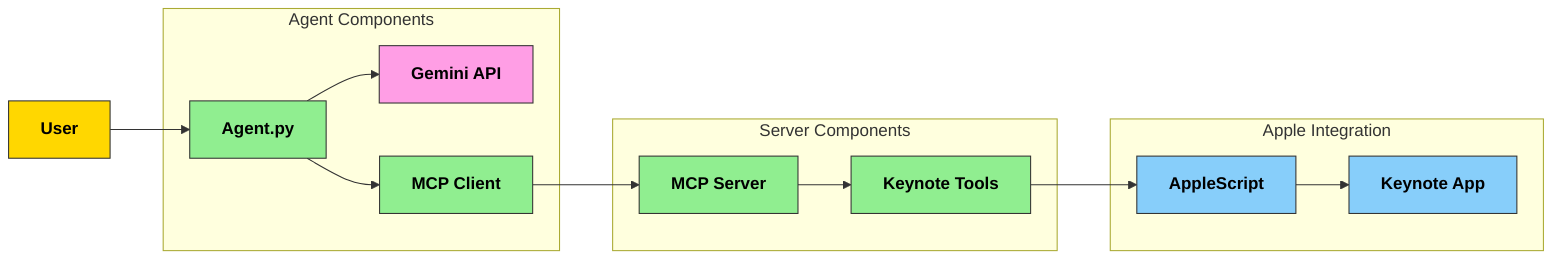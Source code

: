 graph LR
    %% Define styles with brighter colors and dark black text
    classDef llmComponent fill:#FF9EE5,stroke:#333,stroke-width:1px,color:#000000,font-weight:bold
    classDef mcpComponent fill:#90EE90,stroke:#333,stroke-width:1px,color:#000000,font-weight:bold
    classDef appleComponent fill:#87CEFA,stroke:#333,stroke-width:1px,color:#000000,font-weight:bold
    classDef utilityComponent fill:#FFD700,stroke:#333,stroke-width:1px,color:#000000,font-weight:bold
    
    %% Define components
    User[User] --> Agent[Agent.py]
    Agent --> GeminiAPI[Gemini API]
    Agent --> MCPClient[MCP Client]
    MCPClient --> MCPServer[MCP Server]
    MCPServer --> KeynoteTools[Keynote Tools]
    KeynoteTools --> AppleScript[AppleScript]
    AppleScript --> Keynote[Keynote App]
    
    %% Add subcomponents
    subgraph AgentComponents[Agent Components]
        Agent
        GeminiAPI
        MCPClient
    end
    
    subgraph ServerComponents[Server Components]
        MCPServer
        KeynoteTools
    end
    
    subgraph AppleComponents[Apple Integration]
        AppleScript
        Keynote
    end
    
    %% Apply styles
    class GeminiAPI llmComponent
    class Agent,MCPClient mcpComponent
    class MCPServer,KeynoteTools mcpComponent
    class AppleScript,Keynote appleComponent
    class User utilityComponent
    
    %% Add descriptions
    Agent:::mcpComponent
    GeminiAPI:::llmComponent
    MCPClient:::mcpComponent
    MCPServer:::mcpComponent
    KeynoteTools:::mcpComponent
    AppleScript:::appleComponent
    Keynote:::appleComponent
    User:::utilityComponent